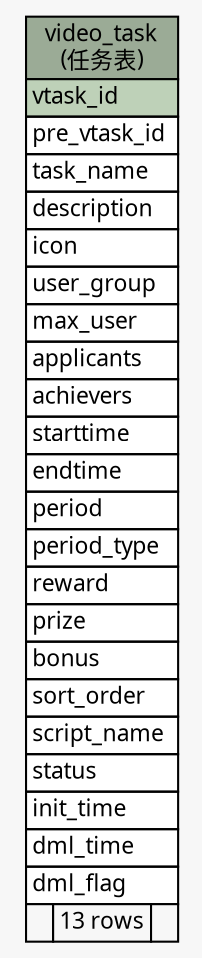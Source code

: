 // dot 2.26.0 on Linux 2.6.32-504.3.3.el6.x86_64
// SchemaSpy rev Unknown
digraph "video_task" {
  graph [
    rankdir="RL"
    bgcolor="#f7f7f7"
    nodesep="0.18"
    ranksep="0.46"
    fontname="Microsoft YaHei"
    fontsize="11"
  ];
  node [
    fontname="Microsoft YaHei"
    fontsize="11"
    shape="plaintext"
  ];
  edge [
    arrowsize="0.8"
  ];
  "video_task" [
    label=<
    <TABLE BORDER="0" CELLBORDER="1" CELLSPACING="0" BGCOLOR="#ffffff">
      <TR><TD COLSPAN="3" BGCOLOR="#9bab96" ALIGN="CENTER">video_task<br/>(任务表)</TD></TR>
      <TR><TD PORT="vtask_id" COLSPAN="3" BGCOLOR="#bed1b8" ALIGN="LEFT">vtask_id</TD></TR>
      <TR><TD PORT="pre_vtask_id" COLSPAN="3" ALIGN="LEFT">pre_vtask_id</TD></TR>
      <TR><TD PORT="task_name" COLSPAN="3" ALIGN="LEFT">task_name</TD></TR>
      <TR><TD PORT="description" COLSPAN="3" ALIGN="LEFT">description</TD></TR>
      <TR><TD PORT="icon" COLSPAN="3" ALIGN="LEFT">icon</TD></TR>
      <TR><TD PORT="user_group" COLSPAN="3" ALIGN="LEFT">user_group</TD></TR>
      <TR><TD PORT="max_user" COLSPAN="3" ALIGN="LEFT">max_user</TD></TR>
      <TR><TD PORT="applicants" COLSPAN="3" ALIGN="LEFT">applicants</TD></TR>
      <TR><TD PORT="achievers" COLSPAN="3" ALIGN="LEFT">achievers</TD></TR>
      <TR><TD PORT="starttime" COLSPAN="3" ALIGN="LEFT">starttime</TD></TR>
      <TR><TD PORT="endtime" COLSPAN="3" ALIGN="LEFT">endtime</TD></TR>
      <TR><TD PORT="period" COLSPAN="3" ALIGN="LEFT">period</TD></TR>
      <TR><TD PORT="period_type" COLSPAN="3" ALIGN="LEFT">period_type</TD></TR>
      <TR><TD PORT="reward" COLSPAN="3" ALIGN="LEFT">reward</TD></TR>
      <TR><TD PORT="prize" COLSPAN="3" ALIGN="LEFT">prize</TD></TR>
      <TR><TD PORT="bonus" COLSPAN="3" ALIGN="LEFT">bonus</TD></TR>
      <TR><TD PORT="sort_order" COLSPAN="3" ALIGN="LEFT">sort_order</TD></TR>
      <TR><TD PORT="script_name" COLSPAN="3" ALIGN="LEFT">script_name</TD></TR>
      <TR><TD PORT="status" COLSPAN="3" ALIGN="LEFT">status</TD></TR>
      <TR><TD PORT="init_time" COLSPAN="3" ALIGN="LEFT">init_time</TD></TR>
      <TR><TD PORT="dml_time" COLSPAN="3" ALIGN="LEFT">dml_time</TD></TR>
      <TR><TD PORT="dml_flag" COLSPAN="3" ALIGN="LEFT">dml_flag</TD></TR>
      <TR><TD ALIGN="LEFT" BGCOLOR="#f7f7f7">  </TD><TD ALIGN="RIGHT" BGCOLOR="#f7f7f7">13 rows</TD><TD ALIGN="RIGHT" BGCOLOR="#f7f7f7">  </TD></TR>
    </TABLE>>
    URL="tables/video_task.html"
    tooltip="video_task"
  ];
}
